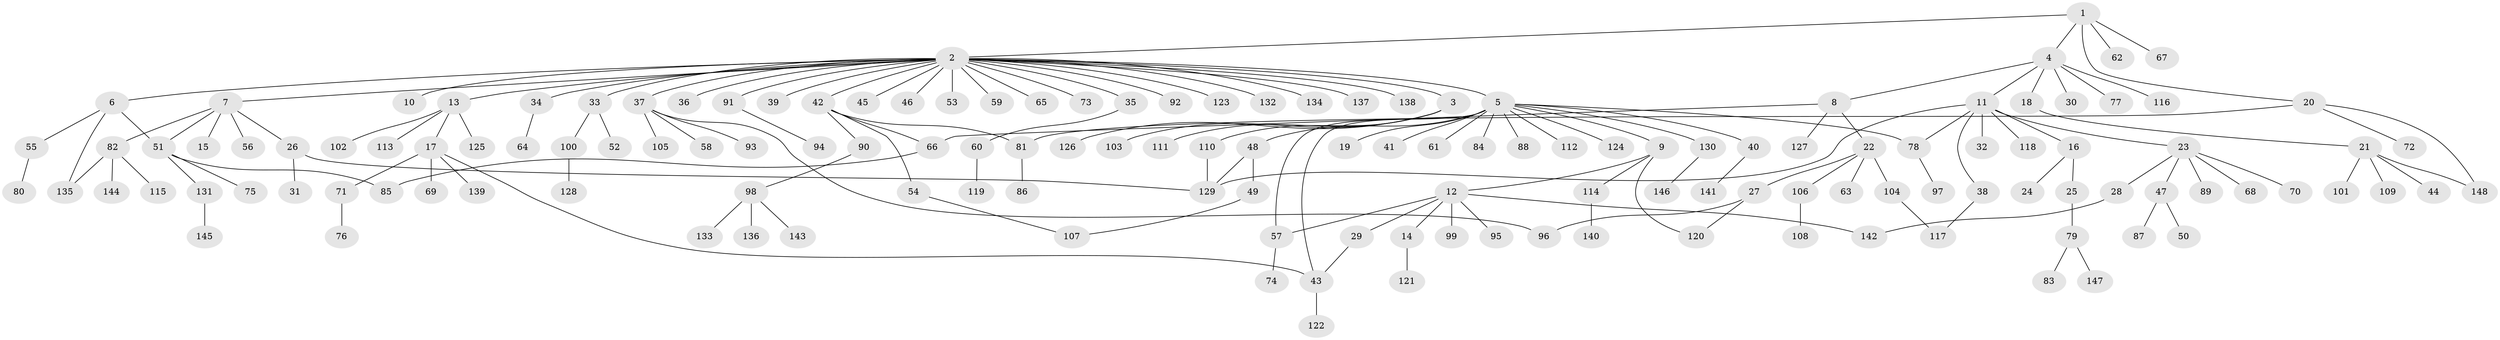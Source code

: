 // Generated by graph-tools (version 1.1) at 2025/14/03/09/25 04:14:42]
// undirected, 148 vertices, 165 edges
graph export_dot {
graph [start="1"]
  node [color=gray90,style=filled];
  1;
  2;
  3;
  4;
  5;
  6;
  7;
  8;
  9;
  10;
  11;
  12;
  13;
  14;
  15;
  16;
  17;
  18;
  19;
  20;
  21;
  22;
  23;
  24;
  25;
  26;
  27;
  28;
  29;
  30;
  31;
  32;
  33;
  34;
  35;
  36;
  37;
  38;
  39;
  40;
  41;
  42;
  43;
  44;
  45;
  46;
  47;
  48;
  49;
  50;
  51;
  52;
  53;
  54;
  55;
  56;
  57;
  58;
  59;
  60;
  61;
  62;
  63;
  64;
  65;
  66;
  67;
  68;
  69;
  70;
  71;
  72;
  73;
  74;
  75;
  76;
  77;
  78;
  79;
  80;
  81;
  82;
  83;
  84;
  85;
  86;
  87;
  88;
  89;
  90;
  91;
  92;
  93;
  94;
  95;
  96;
  97;
  98;
  99;
  100;
  101;
  102;
  103;
  104;
  105;
  106;
  107;
  108;
  109;
  110;
  111;
  112;
  113;
  114;
  115;
  116;
  117;
  118;
  119;
  120;
  121;
  122;
  123;
  124;
  125;
  126;
  127;
  128;
  129;
  130;
  131;
  132;
  133;
  134;
  135;
  136;
  137;
  138;
  139;
  140;
  141;
  142;
  143;
  144;
  145;
  146;
  147;
  148;
  1 -- 2;
  1 -- 4;
  1 -- 20;
  1 -- 62;
  1 -- 67;
  2 -- 3;
  2 -- 5;
  2 -- 6;
  2 -- 7;
  2 -- 10;
  2 -- 13;
  2 -- 33;
  2 -- 34;
  2 -- 35;
  2 -- 36;
  2 -- 37;
  2 -- 39;
  2 -- 42;
  2 -- 45;
  2 -- 46;
  2 -- 53;
  2 -- 59;
  2 -- 65;
  2 -- 73;
  2 -- 91;
  2 -- 92;
  2 -- 123;
  2 -- 132;
  2 -- 134;
  2 -- 137;
  2 -- 138;
  3 -- 103;
  3 -- 110;
  3 -- 111;
  3 -- 126;
  4 -- 8;
  4 -- 11;
  4 -- 18;
  4 -- 30;
  4 -- 77;
  4 -- 116;
  5 -- 9;
  5 -- 19;
  5 -- 40;
  5 -- 41;
  5 -- 43;
  5 -- 48;
  5 -- 57;
  5 -- 61;
  5 -- 78;
  5 -- 84;
  5 -- 88;
  5 -- 112;
  5 -- 124;
  5 -- 130;
  6 -- 51;
  6 -- 55;
  6 -- 135;
  7 -- 15;
  7 -- 26;
  7 -- 51;
  7 -- 56;
  7 -- 82;
  8 -- 22;
  8 -- 66;
  8 -- 127;
  9 -- 12;
  9 -- 114;
  9 -- 120;
  11 -- 16;
  11 -- 23;
  11 -- 32;
  11 -- 38;
  11 -- 78;
  11 -- 118;
  11 -- 129;
  12 -- 14;
  12 -- 29;
  12 -- 57;
  12 -- 95;
  12 -- 99;
  12 -- 142;
  13 -- 17;
  13 -- 102;
  13 -- 113;
  13 -- 125;
  14 -- 121;
  16 -- 24;
  16 -- 25;
  17 -- 43;
  17 -- 69;
  17 -- 71;
  17 -- 139;
  18 -- 21;
  20 -- 72;
  20 -- 81;
  20 -- 148;
  21 -- 44;
  21 -- 101;
  21 -- 109;
  21 -- 148;
  22 -- 27;
  22 -- 63;
  22 -- 104;
  22 -- 106;
  23 -- 28;
  23 -- 47;
  23 -- 68;
  23 -- 70;
  23 -- 89;
  25 -- 79;
  26 -- 31;
  26 -- 129;
  27 -- 96;
  27 -- 120;
  28 -- 142;
  29 -- 43;
  33 -- 52;
  33 -- 100;
  34 -- 64;
  35 -- 60;
  37 -- 58;
  37 -- 93;
  37 -- 96;
  37 -- 105;
  38 -- 117;
  40 -- 141;
  42 -- 54;
  42 -- 66;
  42 -- 81;
  42 -- 90;
  43 -- 122;
  47 -- 50;
  47 -- 87;
  48 -- 49;
  48 -- 129;
  49 -- 107;
  51 -- 75;
  51 -- 85;
  51 -- 131;
  54 -- 107;
  55 -- 80;
  57 -- 74;
  60 -- 119;
  66 -- 85;
  71 -- 76;
  78 -- 97;
  79 -- 83;
  79 -- 147;
  81 -- 86;
  82 -- 115;
  82 -- 135;
  82 -- 144;
  90 -- 98;
  91 -- 94;
  98 -- 133;
  98 -- 136;
  98 -- 143;
  100 -- 128;
  104 -- 117;
  106 -- 108;
  110 -- 129;
  114 -- 140;
  130 -- 146;
  131 -- 145;
}
